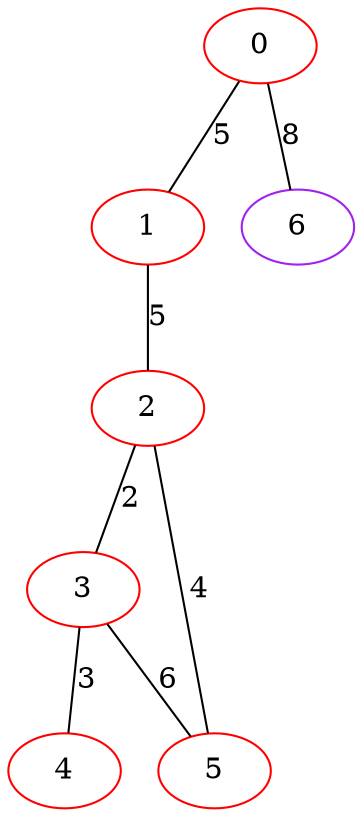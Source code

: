 graph "" {
0 [color=red, weight=1];
1 [color=red, weight=1];
2 [color=red, weight=1];
3 [color=red, weight=1];
4 [color=red, weight=1];
5 [color=red, weight=1];
6 [color=purple, weight=4];
0 -- 1  [key=0, label=5];
0 -- 6  [key=0, label=8];
1 -- 2  [key=0, label=5];
2 -- 3  [key=0, label=2];
2 -- 5  [key=0, label=4];
3 -- 4  [key=0, label=3];
3 -- 5  [key=0, label=6];
}
